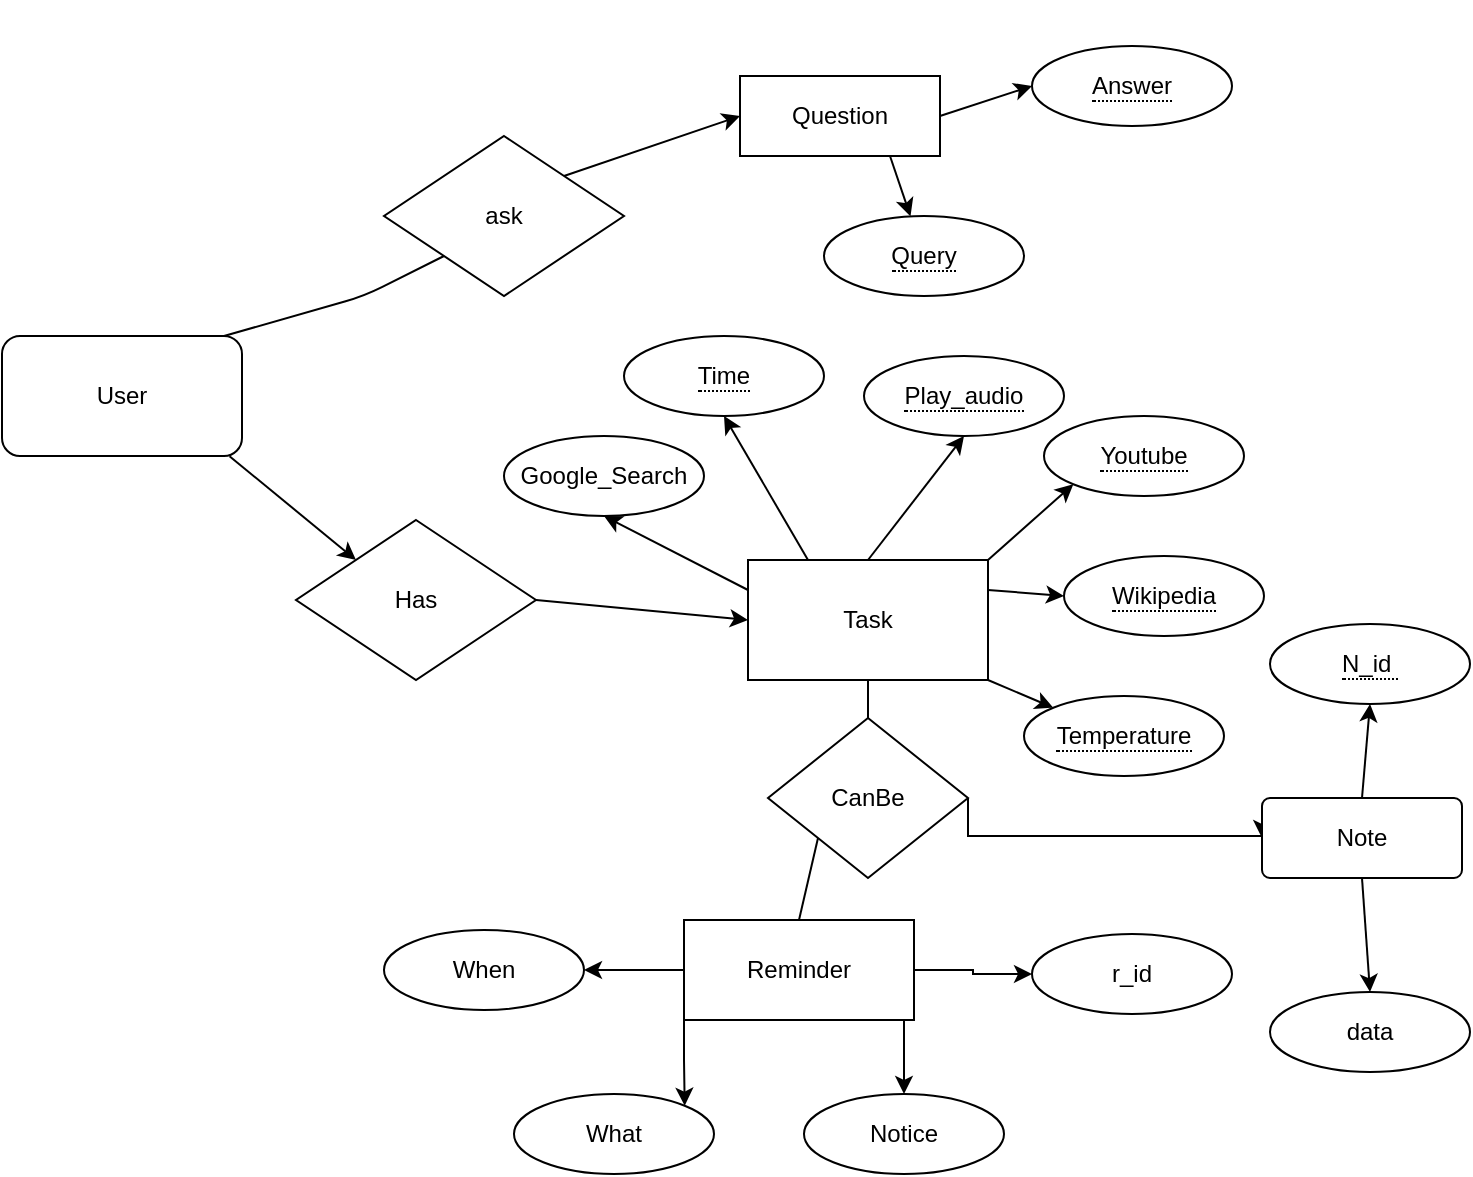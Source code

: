 <mxfile>
    <diagram id="tESJs-4ASi42IuDyuRfP" name="Page-1">
        <mxGraphModel dx="610" dy="256" grid="1" gridSize="10" guides="1" tooltips="1" connect="1" arrows="1" fold="1" page="0" pageScale="1" pageWidth="850" pageHeight="1100" math="0" shadow="0">
            <root>
                <mxCell id="0"/>
                <mxCell id="1" parent="0"/>
                <mxCell id="5" style="edgeStyle=orthogonalEdgeStyle;rounded=0;orthogonalLoop=1;jettySize=auto;html=1;exitX=0.5;exitY=1;exitDx=0;exitDy=0;" parent="1" edge="1">
                    <mxGeometry relative="1" as="geometry">
                        <mxPoint x="120.0" y="70.0" as="sourcePoint"/>
                        <mxPoint x="120.0" y="70.0" as="targetPoint"/>
                    </mxGeometry>
                </mxCell>
                <mxCell id="20" value="User" style="rounded=1;whiteSpace=wrap;html=1;" parent="1" vertex="1">
                    <mxGeometry x="59" y="230" width="120" height="60" as="geometry"/>
                </mxCell>
                <mxCell id="46" style="edgeStyle=none;rounded=0;orthogonalLoop=1;jettySize=auto;html=1;exitX=1;exitY=0.5;exitDx=0;exitDy=0;entryX=0;entryY=0.5;entryDx=0;entryDy=0;" parent="1" source="23" target="28" edge="1">
                    <mxGeometry relative="1" as="geometry"/>
                </mxCell>
                <mxCell id="23" value="Has" style="rhombus;whiteSpace=wrap;html=1;" parent="1" vertex="1">
                    <mxGeometry x="206" y="322" width="120" height="80" as="geometry"/>
                </mxCell>
                <mxCell id="67" style="edgeStyle=none;rounded=0;orthogonalLoop=1;jettySize=auto;html=1;exitX=1;exitY=0;exitDx=0;exitDy=0;entryX=0;entryY=0.5;entryDx=0;entryDy=0;" parent="1" source="26" target="66" edge="1">
                    <mxGeometry relative="1" as="geometry"/>
                </mxCell>
                <mxCell id="26" value="ask" style="rhombus;whiteSpace=wrap;html=1;" parent="1" vertex="1">
                    <mxGeometry x="250" y="130" width="120" height="80" as="geometry"/>
                </mxCell>
                <mxCell id="27" value="" style="endArrow=none;html=1;entryX=0;entryY=1;entryDx=0;entryDy=0;" parent="1" target="26" edge="1">
                    <mxGeometry width="50" height="50" relative="1" as="geometry">
                        <mxPoint x="170" y="230" as="sourcePoint"/>
                        <mxPoint x="290" y="360" as="targetPoint"/>
                        <Array as="points">
                            <mxPoint x="240" y="210"/>
                        </Array>
                    </mxGeometry>
                </mxCell>
                <mxCell id="59" style="edgeStyle=none;rounded=0;orthogonalLoop=1;jettySize=auto;html=1;exitX=0.25;exitY=0;exitDx=0;exitDy=0;entryX=0.5;entryY=1;entryDx=0;entryDy=0;" parent="1" source="28" target="57" edge="1">
                    <mxGeometry relative="1" as="geometry"/>
                </mxCell>
                <mxCell id="60" style="edgeStyle=none;rounded=0;orthogonalLoop=1;jettySize=auto;html=1;exitX=0;exitY=0.25;exitDx=0;exitDy=0;entryX=0.5;entryY=1;entryDx=0;entryDy=0;" parent="1" source="28" target="52" edge="1">
                    <mxGeometry relative="1" as="geometry"/>
                </mxCell>
                <mxCell id="61" style="edgeStyle=none;rounded=0;orthogonalLoop=1;jettySize=auto;html=1;exitX=0.5;exitY=0;exitDx=0;exitDy=0;entryX=0.5;entryY=1;entryDx=0;entryDy=0;" parent="1" source="28" target="56" edge="1">
                    <mxGeometry relative="1" as="geometry"/>
                </mxCell>
                <mxCell id="62" style="edgeStyle=none;rounded=0;orthogonalLoop=1;jettySize=auto;html=1;exitX=1;exitY=0;exitDx=0;exitDy=0;entryX=0;entryY=1;entryDx=0;entryDy=0;" parent="1" source="28" target="55" edge="1">
                    <mxGeometry relative="1" as="geometry"/>
                </mxCell>
                <mxCell id="63" style="edgeStyle=none;rounded=0;orthogonalLoop=1;jettySize=auto;html=1;exitX=1;exitY=0.25;exitDx=0;exitDy=0;entryX=0;entryY=0.5;entryDx=0;entryDy=0;" parent="1" source="28" target="54" edge="1">
                    <mxGeometry relative="1" as="geometry"/>
                </mxCell>
                <mxCell id="64" style="edgeStyle=none;rounded=0;orthogonalLoop=1;jettySize=auto;html=1;exitX=1;exitY=1;exitDx=0;exitDy=0;entryX=0;entryY=0;entryDx=0;entryDy=0;" parent="1" source="28" target="53" edge="1">
                    <mxGeometry relative="1" as="geometry"/>
                </mxCell>
                <mxCell id="28" value="Task" style="rounded=0;whiteSpace=wrap;html=1;" parent="1" vertex="1">
                    <mxGeometry x="432" y="342" width="120" height="60" as="geometry"/>
                </mxCell>
                <mxCell id="72" style="edgeStyle=orthogonalEdgeStyle;rounded=0;orthogonalLoop=1;jettySize=auto;html=1;exitX=1;exitY=0.5;exitDx=0;exitDy=0;entryX=0;entryY=0.5;entryDx=0;entryDy=0;" parent="1" source="30" target="47" edge="1">
                    <mxGeometry relative="1" as="geometry">
                        <Array as="points">
                            <mxPoint x="542" y="480"/>
                        </Array>
                    </mxGeometry>
                </mxCell>
                <mxCell id="30" value="CanBe" style="rhombus;whiteSpace=wrap;html=1;" parent="1" vertex="1">
                    <mxGeometry x="442" y="421" width="100" height="80" as="geometry"/>
                </mxCell>
                <mxCell id="31" value="" style="endArrow=none;html=1;entryX=0.5;entryY=1;entryDx=0;entryDy=0;exitX=0.5;exitY=0;exitDx=0;exitDy=0;" parent="1" source="30" target="28" edge="1">
                    <mxGeometry width="50" height="50" relative="1" as="geometry">
                        <mxPoint x="330" y="380" as="sourcePoint"/>
                        <mxPoint x="380" y="330" as="targetPoint"/>
                    </mxGeometry>
                </mxCell>
                <mxCell id="76" style="edgeStyle=orthogonalEdgeStyle;rounded=0;orthogonalLoop=1;jettySize=auto;html=1;exitX=0;exitY=0.5;exitDx=0;exitDy=0;entryX=1;entryY=0.5;entryDx=0;entryDy=0;" parent="1" source="32" target="35" edge="1">
                    <mxGeometry relative="1" as="geometry"/>
                </mxCell>
                <mxCell id="77" style="edgeStyle=orthogonalEdgeStyle;rounded=0;orthogonalLoop=1;jettySize=auto;html=1;exitX=0;exitY=1;exitDx=0;exitDy=0;entryX=1;entryY=0;entryDx=0;entryDy=0;" parent="1" source="32" target="36" edge="1">
                    <mxGeometry relative="1" as="geometry"/>
                </mxCell>
                <mxCell id="78" style="edgeStyle=orthogonalEdgeStyle;rounded=0;orthogonalLoop=1;jettySize=auto;html=1;exitX=1;exitY=1;exitDx=0;exitDy=0;entryX=0.5;entryY=0;entryDx=0;entryDy=0;" parent="1" source="32" target="37" edge="1">
                    <mxGeometry relative="1" as="geometry"/>
                </mxCell>
                <mxCell id="79" style="edgeStyle=orthogonalEdgeStyle;rounded=0;orthogonalLoop=1;jettySize=auto;html=1;exitX=1;exitY=0.5;exitDx=0;exitDy=0;entryX=0;entryY=0.5;entryDx=0;entryDy=0;" parent="1" source="32" target="34" edge="1">
                    <mxGeometry relative="1" as="geometry">
                        <mxPoint x="570.392" y="590" as="targetPoint"/>
                    </mxGeometry>
                </mxCell>
                <mxCell id="32" value="Reminder" style="rounded=0;whiteSpace=wrap;html=1;" parent="1" vertex="1">
                    <mxGeometry x="400" y="522" width="115" height="50" as="geometry"/>
                </mxCell>
                <mxCell id="33" value="" style="endArrow=none;html=1;entryX=0;entryY=1;entryDx=0;entryDy=0;exitX=0.5;exitY=0;exitDx=0;exitDy=0;" parent="1" source="32" target="30" edge="1">
                    <mxGeometry width="50" height="50" relative="1" as="geometry">
                        <mxPoint x="520" y="530" as="sourcePoint"/>
                        <mxPoint x="380" y="590" as="targetPoint"/>
                    </mxGeometry>
                </mxCell>
                <mxCell id="34" value="r_id" style="ellipse;whiteSpace=wrap;html=1;align=center;" parent="1" vertex="1">
                    <mxGeometry x="574" y="529" width="100" height="40" as="geometry"/>
                </mxCell>
                <mxCell id="35" value="When" style="ellipse;whiteSpace=wrap;html=1;align=center;" parent="1" vertex="1">
                    <mxGeometry x="250" y="527" width="100" height="40" as="geometry"/>
                </mxCell>
                <mxCell id="36" value="What" style="ellipse;whiteSpace=wrap;html=1;align=center;" parent="1" vertex="1">
                    <mxGeometry x="315" y="609" width="100" height="40" as="geometry"/>
                </mxCell>
                <mxCell id="37" value="Notice" style="ellipse;whiteSpace=wrap;html=1;align=center;" parent="1" vertex="1">
                    <mxGeometry x="460" y="609" width="100" height="40" as="geometry"/>
                </mxCell>
                <mxCell id="50" style="edgeStyle=none;rounded=0;orthogonalLoop=1;jettySize=auto;html=1;exitX=0.5;exitY=1;exitDx=0;exitDy=0;entryX=0.5;entryY=0;entryDx=0;entryDy=0;" parent="1" source="47" target="49" edge="1">
                    <mxGeometry relative="1" as="geometry"/>
                </mxCell>
                <mxCell id="51" style="edgeStyle=none;rounded=0;orthogonalLoop=1;jettySize=auto;html=1;exitX=0.5;exitY=0;exitDx=0;exitDy=0;entryX=0.5;entryY=1;entryDx=0;entryDy=0;" parent="1" source="47" target="48" edge="1">
                    <mxGeometry relative="1" as="geometry"/>
                </mxCell>
                <mxCell id="47" value="Note" style="rounded=1;arcSize=10;whiteSpace=wrap;html=1;align=center;" parent="1" vertex="1">
                    <mxGeometry x="689" y="461" width="100" height="40" as="geometry"/>
                </mxCell>
                <mxCell id="48" value="&lt;span style=&quot;border-bottom: 1px dotted&quot;&gt;N_id&amp;nbsp;&lt;/span&gt;" style="ellipse;whiteSpace=wrap;html=1;align=center;" parent="1" vertex="1">
                    <mxGeometry x="693" y="374" width="100" height="40" as="geometry"/>
                </mxCell>
                <mxCell id="49" value="data" style="ellipse;whiteSpace=wrap;html=1;align=center;" parent="1" vertex="1">
                    <mxGeometry x="693" y="558" width="100" height="40" as="geometry"/>
                </mxCell>
                <mxCell id="52" value="Google_Search" style="ellipse;whiteSpace=wrap;html=1;align=center;" parent="1" vertex="1">
                    <mxGeometry x="310" y="280" width="100" height="40" as="geometry"/>
                </mxCell>
                <mxCell id="53" value="&lt;span style=&quot;border-bottom: 1px dotted&quot;&gt;Temperature&lt;/span&gt;" style="ellipse;whiteSpace=wrap;html=1;align=center;" parent="1" vertex="1">
                    <mxGeometry x="570" y="410" width="100" height="40" as="geometry"/>
                </mxCell>
                <mxCell id="54" value="&lt;span style=&quot;border-bottom: 1px dotted&quot;&gt;Wikipedia&lt;/span&gt;" style="ellipse;whiteSpace=wrap;html=1;align=center;" parent="1" vertex="1">
                    <mxGeometry x="590" y="340" width="100" height="40" as="geometry"/>
                </mxCell>
                <mxCell id="55" value="&lt;span style=&quot;border-bottom: 1px dotted&quot;&gt;Youtube&lt;/span&gt;" style="ellipse;whiteSpace=wrap;html=1;align=center;" parent="1" vertex="1">
                    <mxGeometry x="580" y="270" width="100" height="40" as="geometry"/>
                </mxCell>
                <mxCell id="56" value="&lt;span style=&quot;border-bottom: 1px dotted&quot;&gt;Play_audio&lt;/span&gt;" style="ellipse;whiteSpace=wrap;html=1;align=center;" parent="1" vertex="1">
                    <mxGeometry x="490" y="240" width="100" height="40" as="geometry"/>
                </mxCell>
                <mxCell id="57" value="&lt;span style=&quot;border-bottom: 1px dotted&quot;&gt;Time&lt;/span&gt;" style="ellipse;whiteSpace=wrap;html=1;align=center;" parent="1" vertex="1">
                    <mxGeometry x="370" y="230" width="100" height="40" as="geometry"/>
                </mxCell>
                <mxCell id="69" style="edgeStyle=none;rounded=0;orthogonalLoop=1;jettySize=auto;html=1;exitX=1;exitY=0.5;exitDx=0;exitDy=0;entryX=0;entryY=0.5;entryDx=0;entryDy=0;" parent="1" source="66" target="68" edge="1">
                    <mxGeometry relative="1" as="geometry"/>
                </mxCell>
                <mxCell id="71" style="edgeStyle=none;rounded=0;orthogonalLoop=1;jettySize=auto;html=1;exitX=0.75;exitY=1;exitDx=0;exitDy=0;" parent="1" source="66" target="70" edge="1">
                    <mxGeometry relative="1" as="geometry"/>
                </mxCell>
                <mxCell id="66" value="Question" style="whiteSpace=wrap;html=1;align=center;" parent="1" vertex="1">
                    <mxGeometry x="428" y="100" width="100" height="40" as="geometry"/>
                </mxCell>
                <mxCell id="68" value="&lt;span style=&quot;border-bottom: 1px dotted&quot;&gt;Answer&lt;/span&gt;" style="ellipse;whiteSpace=wrap;html=1;align=center;" parent="1" vertex="1">
                    <mxGeometry x="574" y="85" width="100" height="40" as="geometry"/>
                </mxCell>
                <mxCell id="70" value="&lt;span style=&quot;border-bottom: 1px dotted&quot;&gt;Query&lt;/span&gt;" style="ellipse;whiteSpace=wrap;html=1;align=center;" parent="1" vertex="1">
                    <mxGeometry x="470" y="170" width="100" height="40" as="geometry"/>
                </mxCell>
                <mxCell id="82" value="" style="endArrow=classic;html=1;exitX=0.948;exitY=1.002;exitDx=0;exitDy=0;entryX=0;entryY=0;entryDx=0;entryDy=0;exitPerimeter=0;" parent="1" source="20" target="23" edge="1">
                    <mxGeometry width="50" height="50" relative="1" as="geometry">
                        <mxPoint x="253" y="349" as="sourcePoint"/>
                        <mxPoint x="303" y="299" as="targetPoint"/>
                    </mxGeometry>
                </mxCell>
            </root>
        </mxGraphModel>
    </diagram>
</mxfile>